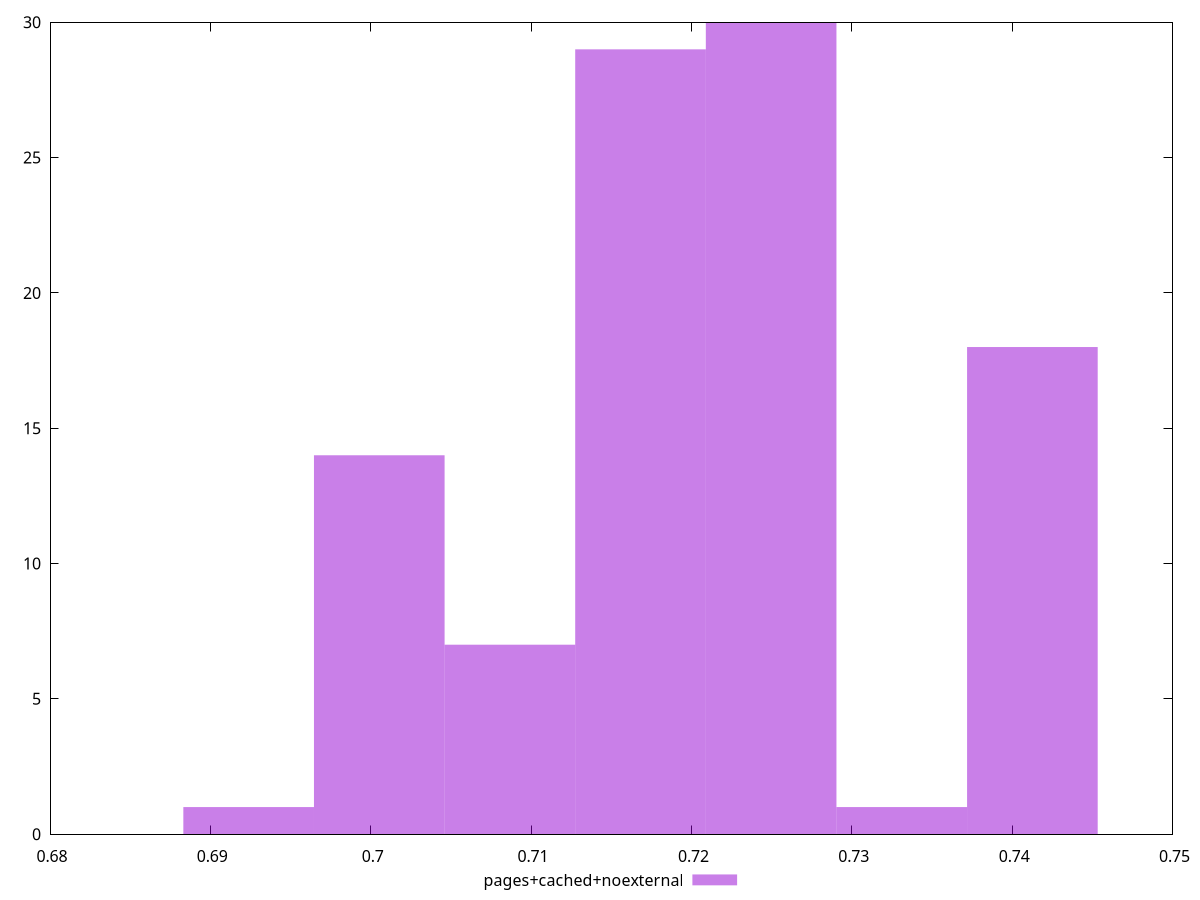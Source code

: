 $_pagesCachedNoexternal <<EOF
0.7005337554183992 14
0.7249709794446225 30
0.7168252381025481 29
0.7412624621287713 18
0.7086794967604737 7
0.6923880140763249 1
0.7331167207866969 1
EOF
set key outside below
set terminal pngcairo
set output "report_00005_2020-11-02T22-26-11.212Z/performance_score/pages+cached+noexternal//hist.png"
set yrange [0:30]
set boxwidth 0.00814574134207441
set style fill transparent solid 0.5 noborder
plot $_pagesCachedNoexternal title "pages+cached+noexternal" with boxes ,